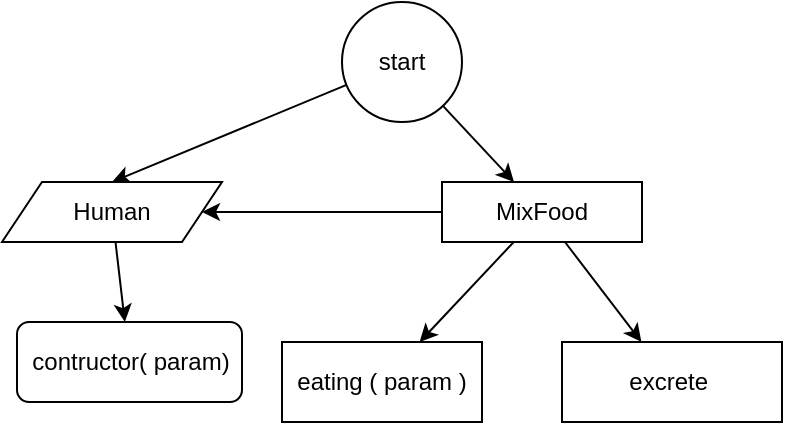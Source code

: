 <mxfile>
    <diagram id="TFxFy-t0hmXF1CfrwcZw" name="Page-1">
        <mxGraphModel dx="384" dy="512" grid="1" gridSize="10" guides="1" tooltips="1" connect="1" arrows="1" fold="1" page="1" pageScale="1" pageWidth="850" pageHeight="1100" math="0" shadow="0">
            <root>
                <mxCell id="0"/>
                <mxCell id="1" parent="0"/>
                <mxCell id="5" value="" style="edgeStyle=none;html=1;" edge="1" parent="1" source="3" target="4">
                    <mxGeometry relative="1" as="geometry"/>
                </mxCell>
                <mxCell id="13" value="" style="edgeStyle=none;html=1;entryX=0.5;entryY=0;entryDx=0;entryDy=0;" edge="1" parent="1" source="3" target="14">
                    <mxGeometry relative="1" as="geometry">
                        <mxPoint x="266" y="190" as="targetPoint"/>
                    </mxGeometry>
                </mxCell>
                <mxCell id="3" value="start" style="ellipse;whiteSpace=wrap;html=1;" vertex="1" parent="1">
                    <mxGeometry x="300" y="100" width="60" height="60" as="geometry"/>
                </mxCell>
                <mxCell id="7" value="" style="edgeStyle=none;html=1;" edge="1" parent="1" source="4" target="6">
                    <mxGeometry relative="1" as="geometry"/>
                </mxCell>
                <mxCell id="10" value="" style="edgeStyle=none;html=1;" edge="1" parent="1" source="4" target="8">
                    <mxGeometry relative="1" as="geometry"/>
                </mxCell>
                <mxCell id="19" value="" style="edgeStyle=none;html=1;" edge="1" parent="1" source="4" target="14">
                    <mxGeometry relative="1" as="geometry"/>
                </mxCell>
                <mxCell id="4" value="MixFood" style="whiteSpace=wrap;html=1;" vertex="1" parent="1">
                    <mxGeometry x="350" y="190" width="100" height="30" as="geometry"/>
                </mxCell>
                <mxCell id="6" value="eating ( param )" style="whiteSpace=wrap;html=1;" vertex="1" parent="1">
                    <mxGeometry x="270" y="270" width="100" height="40" as="geometry"/>
                </mxCell>
                <mxCell id="8" value="excrete&amp;nbsp;" style="whiteSpace=wrap;html=1;" vertex="1" parent="1">
                    <mxGeometry x="410" y="270" width="110" height="40" as="geometry"/>
                </mxCell>
                <mxCell id="17" value="" style="edgeStyle=none;html=1;" edge="1" parent="1" source="14" target="16">
                    <mxGeometry relative="1" as="geometry"/>
                </mxCell>
                <mxCell id="14" value="Human" style="shape=parallelogram;perimeter=parallelogramPerimeter;whiteSpace=wrap;html=1;fixedSize=1;" vertex="1" parent="1">
                    <mxGeometry x="130" y="190" width="110" height="30" as="geometry"/>
                </mxCell>
                <mxCell id="16" value="contructor( param)" style="rounded=1;whiteSpace=wrap;html=1;" vertex="1" parent="1">
                    <mxGeometry x="137.5" y="260" width="112.5" height="40" as="geometry"/>
                </mxCell>
            </root>
        </mxGraphModel>
    </diagram>
</mxfile>